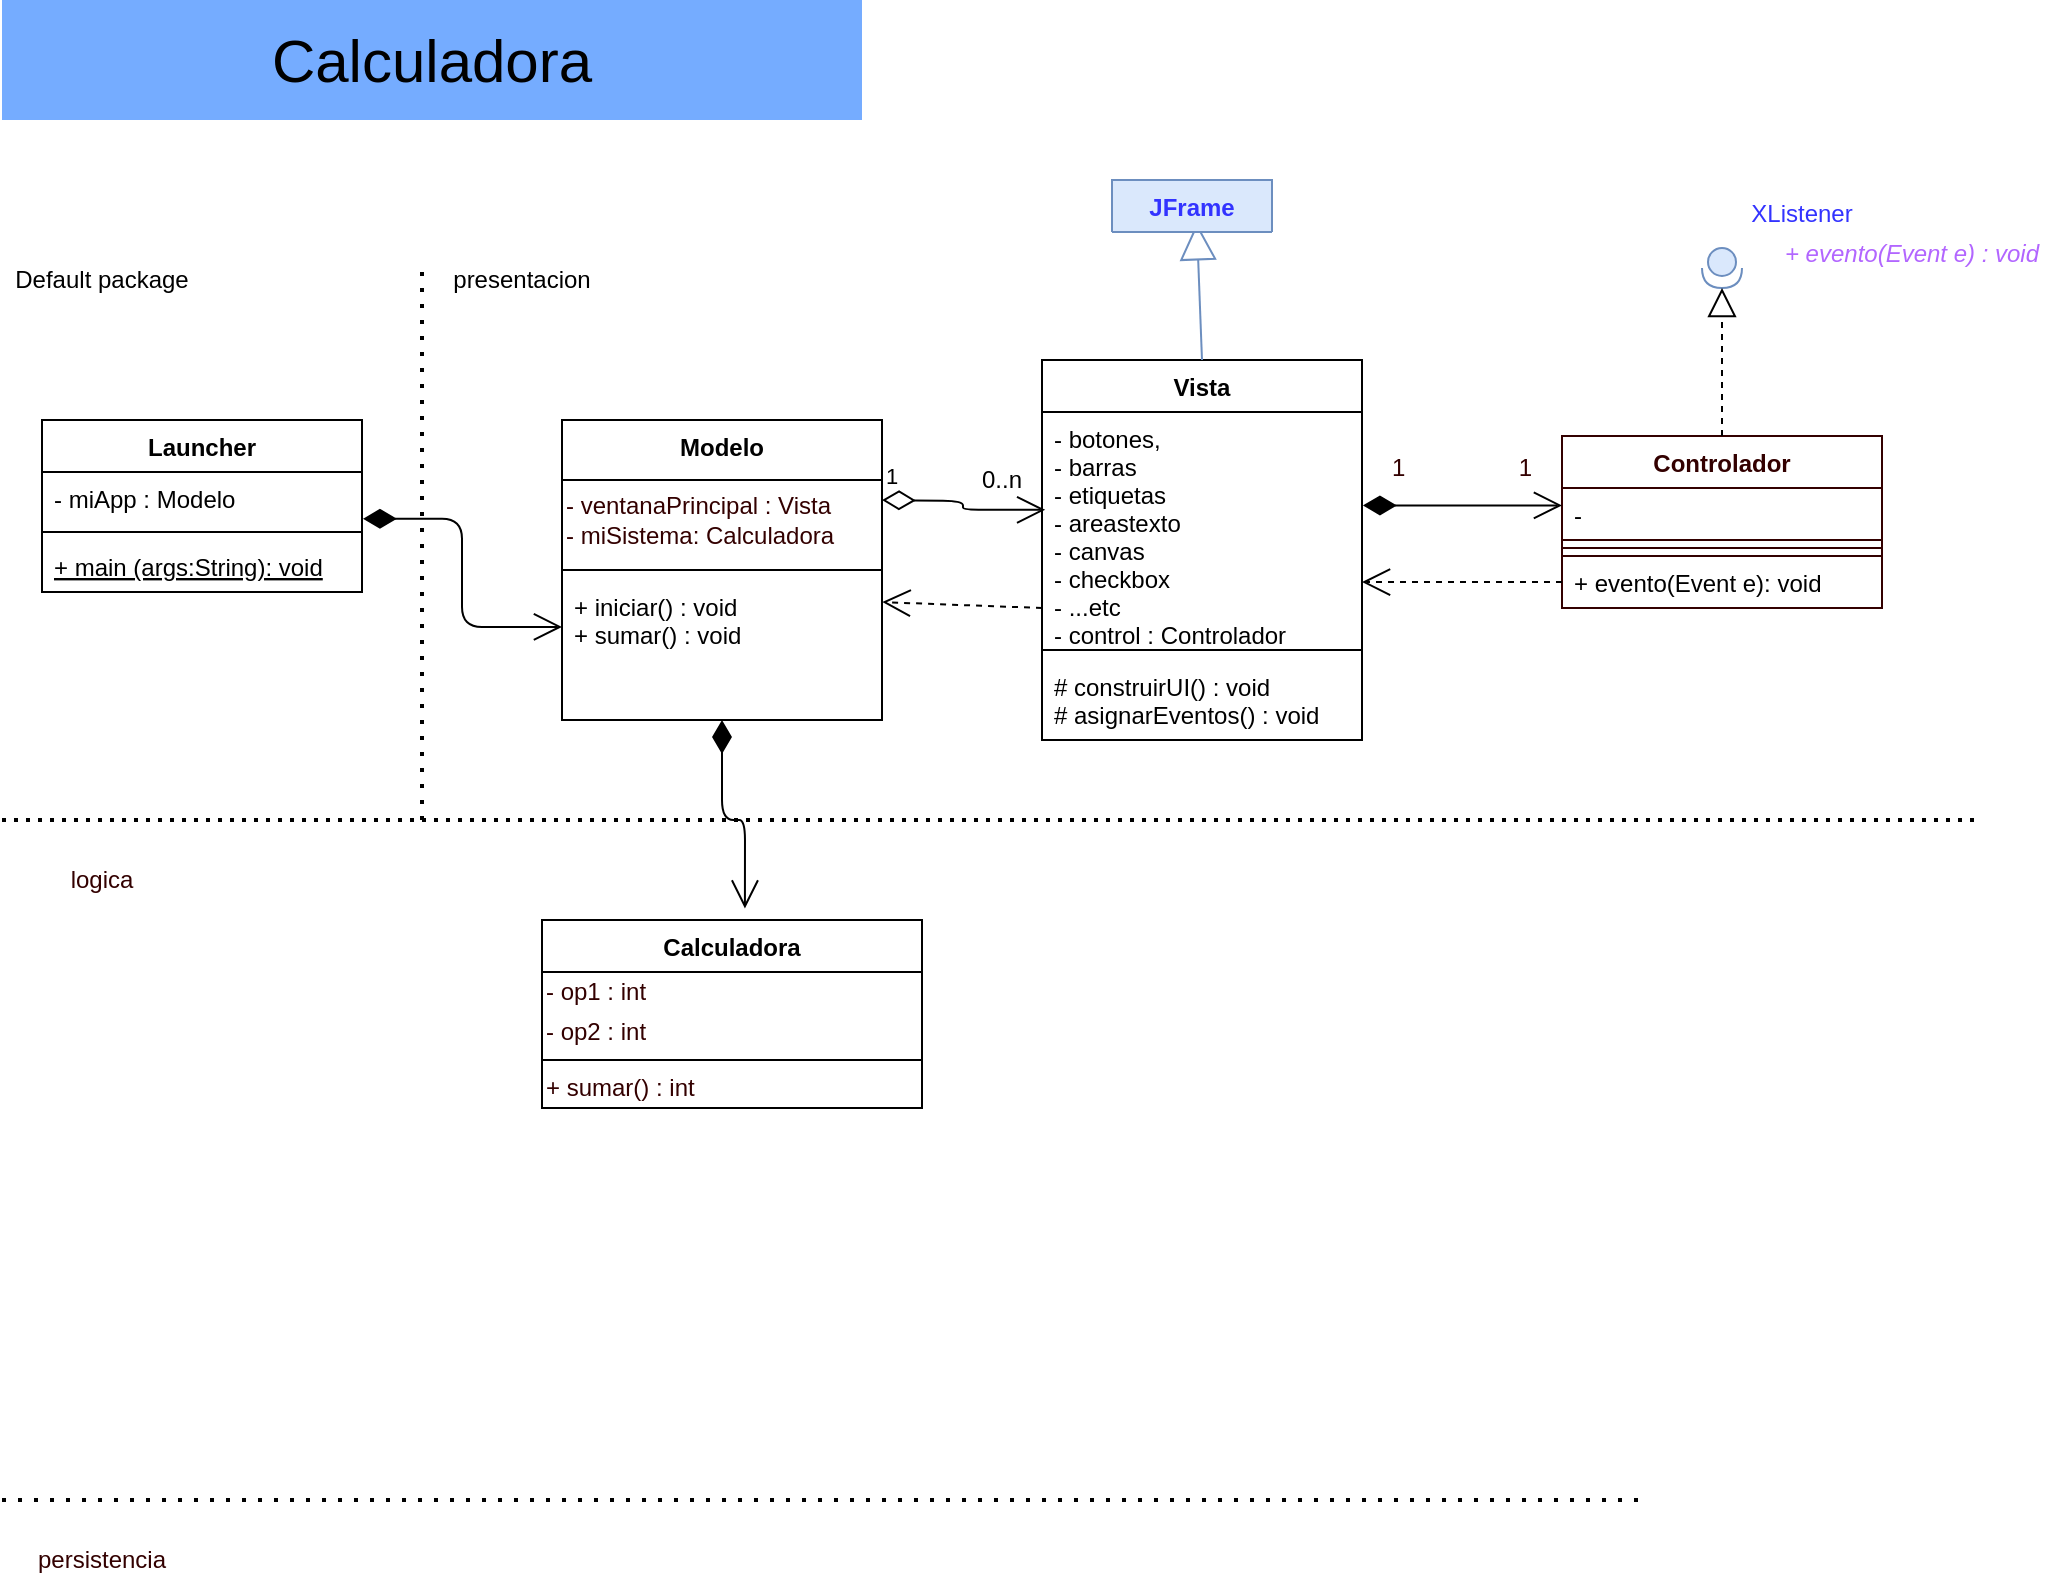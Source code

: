 <mxfile version="13.8.0" type="device" pages="3"><diagram id="44b1It-fce5Et9xR6rmc" name="clases"><mxGraphModel dx="1629" dy="2362" grid="1" gridSize="10" guides="1" tooltips="1" connect="1" arrows="1" fold="1" page="1" pageScale="1" pageWidth="827" pageHeight="1169" math="0" shadow="0"><root><mxCell id="0"/><mxCell id="1" parent="0"/><mxCell id="HxQqmqoPhVjvXDln1Xgy-1" value="" style="endArrow=none;dashed=1;html=1;dashPattern=1 2;strokeWidth=2;" parent="1" edge="1"><mxGeometry width="50" height="50" relative="1" as="geometry"><mxPoint y="280" as="sourcePoint"/><mxPoint x="990" y="280" as="targetPoint"/></mxGeometry></mxCell><mxCell id="HxQqmqoPhVjvXDln1Xgy-2" value="" style="endArrow=none;dashed=1;html=1;dashPattern=1 3;strokeWidth=2;" parent="1" edge="1"><mxGeometry width="50" height="50" relative="1" as="geometry"><mxPoint x="210" y="280" as="sourcePoint"/><mxPoint x="210" as="targetPoint"/></mxGeometry></mxCell><mxCell id="HxQqmqoPhVjvXDln1Xgy-3" value="" style="endArrow=none;dashed=1;html=1;dashPattern=1 3;strokeWidth=2;" parent="1" edge="1"><mxGeometry width="50" height="50" relative="1" as="geometry"><mxPoint y="620" as="sourcePoint"/><mxPoint x="820" y="620" as="targetPoint"/></mxGeometry></mxCell><mxCell id="HxQqmqoPhVjvXDln1Xgy-4" value="Default package" style="text;html=1;strokeColor=none;fillColor=none;align=center;verticalAlign=middle;whiteSpace=wrap;rounded=0;" parent="1" vertex="1"><mxGeometry width="100" height="20" as="geometry"/></mxCell><mxCell id="HxQqmqoPhVjvXDln1Xgy-5" value="Launcher" style="swimlane;fontStyle=1;align=center;verticalAlign=top;childLayout=stackLayout;horizontal=1;startSize=26;horizontalStack=0;resizeParent=1;resizeParentMax=0;resizeLast=0;collapsible=1;marginBottom=0;" parent="1" vertex="1"><mxGeometry x="20" y="80" width="160" height="86" as="geometry"/></mxCell><mxCell id="HxQqmqoPhVjvXDln1Xgy-6" value="- miApp : Modelo" style="text;strokeColor=none;fillColor=none;align=left;verticalAlign=top;spacingLeft=4;spacingRight=4;overflow=hidden;rotatable=0;points=[[0,0.5],[1,0.5]];portConstraint=eastwest;" parent="HxQqmqoPhVjvXDln1Xgy-5" vertex="1"><mxGeometry y="26" width="160" height="26" as="geometry"/></mxCell><mxCell id="HxQqmqoPhVjvXDln1Xgy-7" value="" style="line;strokeWidth=1;fillColor=none;align=left;verticalAlign=middle;spacingTop=-1;spacingLeft=3;spacingRight=3;rotatable=0;labelPosition=right;points=[];portConstraint=eastwest;" parent="HxQqmqoPhVjvXDln1Xgy-5" vertex="1"><mxGeometry y="52" width="160" height="8" as="geometry"/></mxCell><mxCell id="HxQqmqoPhVjvXDln1Xgy-8" value="+ main (args:String): void" style="text;strokeColor=none;fillColor=none;align=left;verticalAlign=top;spacingLeft=4;spacingRight=4;overflow=hidden;rotatable=0;points=[[0,0.5],[1,0.5]];portConstraint=eastwest;fontStyle=4" parent="HxQqmqoPhVjvXDln1Xgy-5" vertex="1"><mxGeometry y="60" width="160" height="26" as="geometry"/></mxCell><mxCell id="HxQqmqoPhVjvXDln1Xgy-9" value="presentacion" style="text;html=1;strokeColor=none;fillColor=none;align=center;verticalAlign=middle;whiteSpace=wrap;rounded=0;" parent="1" vertex="1"><mxGeometry x="240" width="40" height="20" as="geometry"/></mxCell><mxCell id="HxQqmqoPhVjvXDln1Xgy-10" value="Modelo" style="swimlane;fontStyle=1;align=center;verticalAlign=top;childLayout=stackLayout;horizontal=1;startSize=30;horizontalStack=0;resizeParent=1;resizeParentMax=0;resizeLast=0;collapsible=1;marginBottom=0;" parent="1" vertex="1"><mxGeometry x="280" y="80" width="160" height="150" as="geometry"><mxRectangle x="280" y="80" width="70" height="26" as="alternateBounds"/></mxGeometry></mxCell><mxCell id="HxQqmqoPhVjvXDln1Xgy-44" value="- ventanaPrincipal : Vista&lt;br&gt;- miSistema: Calculadora" style="text;html=1;strokeColor=none;fillColor=none;align=left;verticalAlign=middle;whiteSpace=wrap;rounded=0;fontColor=#330000;" parent="HxQqmqoPhVjvXDln1Xgy-10" vertex="1"><mxGeometry y="30" width="160" height="40" as="geometry"/></mxCell><mxCell id="HxQqmqoPhVjvXDln1Xgy-12" value="" style="line;strokeWidth=1;fillColor=none;align=left;verticalAlign=middle;spacingTop=-1;spacingLeft=3;spacingRight=3;rotatable=0;labelPosition=right;points=[];portConstraint=eastwest;" parent="HxQqmqoPhVjvXDln1Xgy-10" vertex="1"><mxGeometry y="70" width="160" height="10" as="geometry"/></mxCell><mxCell id="HxQqmqoPhVjvXDln1Xgy-13" value="+ iniciar() : void&#10;+ sumar() : void&#10;" style="text;strokeColor=none;fillColor=none;align=left;verticalAlign=top;spacingLeft=4;spacingRight=4;overflow=hidden;rotatable=0;points=[[0,0.5],[1,0.5]];portConstraint=eastwest;" parent="HxQqmqoPhVjvXDln1Xgy-10" vertex="1"><mxGeometry y="80" width="160" height="70" as="geometry"/></mxCell><mxCell id="HxQqmqoPhVjvXDln1Xgy-18" value="" style="endArrow=open;html=1;endSize=12;startArrow=diamondThin;startSize=14;startFill=1;edgeStyle=orthogonalEdgeStyle;align=left;verticalAlign=bottom;strokeWidth=1;exitX=1.003;exitY=0.901;exitDx=0;exitDy=0;exitPerimeter=0;entryX=0;entryY=0.335;entryDx=0;entryDy=0;entryPerimeter=0;" parent="1" source="HxQqmqoPhVjvXDln1Xgy-6" target="HxQqmqoPhVjvXDln1Xgy-13" edge="1"><mxGeometry x="-1" y="3" relative="1" as="geometry"><mxPoint x="190" y="130" as="sourcePoint"/><mxPoint x="330" y="120" as="targetPoint"/></mxGeometry></mxCell><mxCell id="HxQqmqoPhVjvXDln1Xgy-25" value="1" style="endArrow=open;html=1;endSize=12;startArrow=diamondThin;startSize=14;startFill=0;edgeStyle=orthogonalEdgeStyle;align=left;verticalAlign=bottom;strokeWidth=1;entryX=0.01;entryY=0.429;entryDx=0;entryDy=0;entryPerimeter=0;" parent="1" target="HxQqmqoPhVjvXDln1Xgy-20" edge="1"><mxGeometry x="-1" y="3" relative="1" as="geometry"><mxPoint x="440" y="120" as="sourcePoint"/><mxPoint x="600" y="120" as="targetPoint"/></mxGeometry></mxCell><mxCell id="HxQqmqoPhVjvXDln1Xgy-27" value="0..n" style="text;html=1;strokeColor=none;fillColor=none;align=center;verticalAlign=middle;whiteSpace=wrap;rounded=0;" parent="1" vertex="1"><mxGeometry x="480" y="100" width="40" height="20" as="geometry"/></mxCell><mxCell id="HxQqmqoPhVjvXDln1Xgy-19" value="Vista" style="swimlane;fontStyle=1;align=center;verticalAlign=top;childLayout=stackLayout;horizontal=1;startSize=26;horizontalStack=0;resizeParent=1;resizeParentMax=0;resizeLast=0;collapsible=1;marginBottom=0;" parent="1" vertex="1"><mxGeometry x="520" y="50" width="160" height="190" as="geometry"/></mxCell><mxCell id="HxQqmqoPhVjvXDln1Xgy-20" value="- botones, &#10;- barras&#10;- etiquetas&#10;- areastexto&#10;- canvas&#10;- checkbox&#10;- ...etc&#10;- control : Controlador" style="text;strokeColor=none;fillColor=none;align=left;verticalAlign=top;spacingLeft=4;spacingRight=4;overflow=hidden;rotatable=0;points=[[0,0.5],[1,0.5]];portConstraint=eastwest;" parent="HxQqmqoPhVjvXDln1Xgy-19" vertex="1"><mxGeometry y="26" width="160" height="114" as="geometry"/></mxCell><mxCell id="HxQqmqoPhVjvXDln1Xgy-21" value="" style="line;strokeWidth=1;fillColor=none;align=left;verticalAlign=middle;spacingTop=-1;spacingLeft=3;spacingRight=3;rotatable=0;labelPosition=right;points=[];portConstraint=eastwest;" parent="HxQqmqoPhVjvXDln1Xgy-19" vertex="1"><mxGeometry y="140" width="160" height="10" as="geometry"/></mxCell><mxCell id="HxQqmqoPhVjvXDln1Xgy-22" value="# construirUI() : void&#10;# asignarEventos() : void" style="text;strokeColor=none;fillColor=none;align=left;verticalAlign=top;spacingLeft=4;spacingRight=4;overflow=hidden;rotatable=0;points=[[0,0.5],[1,0.5]];portConstraint=eastwest;" parent="HxQqmqoPhVjvXDln1Xgy-19" vertex="1"><mxGeometry y="150" width="160" height="40" as="geometry"/></mxCell><mxCell id="HxQqmqoPhVjvXDln1Xgy-28" value="" style="endArrow=block;endSize=16;endFill=0;html=1;strokeWidth=1;exitX=0.5;exitY=0;exitDx=0;exitDy=0;entryX=0.53;entryY=0.832;entryDx=0;entryDy=0;entryPerimeter=0;fillColor=#dae8fc;strokeColor=#6c8ebf;" parent="1" source="HxQqmqoPhVjvXDln1Xgy-19" target="HxQqmqoPhVjvXDln1Xgy-31" edge="1"><mxGeometry width="160" relative="1" as="geometry"><mxPoint x="630" y="-40" as="sourcePoint"/><mxPoint x="790" y="-40" as="targetPoint"/></mxGeometry></mxCell><mxCell id="HxQqmqoPhVjvXDln1Xgy-29" value="JFrame" style="swimlane;fontStyle=1;align=center;verticalAlign=top;childLayout=stackLayout;horizontal=1;startSize=26;horizontalStack=0;resizeParent=1;resizeParentMax=0;resizeLast=0;collapsible=1;marginBottom=0;fillColor=#dae8fc;strokeColor=#6c8ebf;fontColor=#3333FF;" parent="1" vertex="1" collapsed="1"><mxGeometry x="555" y="-40" width="80" height="26" as="geometry"><mxRectangle x="555" y="-40" width="90" height="34" as="alternateBounds"/></mxGeometry></mxCell><mxCell id="HxQqmqoPhVjvXDln1Xgy-31" value="" style="line;strokeWidth=1;fillColor=#dae8fc;align=left;verticalAlign=middle;spacingTop=-1;spacingLeft=3;spacingRight=3;rotatable=0;labelPosition=right;points=[];portConstraint=eastwest;strokeColor=#66B2FF;" parent="HxQqmqoPhVjvXDln1Xgy-29" vertex="1"><mxGeometry y="26" width="80" height="8" as="geometry"/></mxCell><mxCell id="HxQqmqoPhVjvXDln1Xgy-33" value="Controlador" style="swimlane;fontStyle=1;align=center;verticalAlign=top;childLayout=stackLayout;horizontal=1;startSize=26;horizontalStack=0;resizeParent=1;resizeParentMax=0;resizeLast=0;collapsible=1;marginBottom=0;fontColor=#330000;strokeColor=#330000;" parent="1" vertex="1"><mxGeometry x="780" y="88" width="160" height="86" as="geometry"/></mxCell><mxCell id="HxQqmqoPhVjvXDln1Xgy-34" value="- " style="text;fillColor=none;align=left;verticalAlign=top;spacingLeft=4;spacingRight=4;overflow=hidden;rotatable=0;points=[[0,0.5],[1,0.5]];portConstraint=eastwest;strokeColor=#330000;" parent="HxQqmqoPhVjvXDln1Xgy-33" vertex="1"><mxGeometry y="26" width="160" height="26" as="geometry"/></mxCell><mxCell id="HxQqmqoPhVjvXDln1Xgy-35" value="" style="line;strokeWidth=1;fillColor=none;align=left;verticalAlign=middle;spacingTop=-1;spacingLeft=3;spacingRight=3;rotatable=0;labelPosition=right;points=[];portConstraint=eastwest;strokeColor=#330000;" parent="HxQqmqoPhVjvXDln1Xgy-33" vertex="1"><mxGeometry y="52" width="160" height="8" as="geometry"/></mxCell><mxCell id="HxQqmqoPhVjvXDln1Xgy-36" value="+ evento(Event e): void" style="text;fillColor=none;align=left;verticalAlign=top;spacingLeft=4;spacingRight=4;overflow=hidden;rotatable=0;points=[[0,0.5],[1,0.5]];portConstraint=eastwest;strokeColor=#330000;" parent="HxQqmqoPhVjvXDln1Xgy-33" vertex="1"><mxGeometry y="60" width="160" height="26" as="geometry"/></mxCell><mxCell id="HxQqmqoPhVjvXDln1Xgy-37" value="" style="endArrow=open;html=1;endSize=12;startArrow=diamondThin;startSize=14;startFill=1;edgeStyle=orthogonalEdgeStyle;align=left;verticalAlign=bottom;strokeWidth=1;exitX=1.003;exitY=0.901;exitDx=0;exitDy=0;exitPerimeter=0;entryX=0;entryY=0.335;entryDx=0;entryDy=0;entryPerimeter=0;" parent="1" edge="1"><mxGeometry x="-1" y="3" relative="1" as="geometry"><mxPoint x="680.48" y="122.716" as="sourcePoint"/><mxPoint x="780" y="122.7" as="targetPoint"/></mxGeometry></mxCell><mxCell id="HxQqmqoPhVjvXDln1Xgy-38" value="1&amp;nbsp; &amp;nbsp; &amp;nbsp; &amp;nbsp; &amp;nbsp; &amp;nbsp; &amp;nbsp; &amp;nbsp; &amp;nbsp;1" style="text;html=1;strokeColor=none;fillColor=none;align=center;verticalAlign=middle;whiteSpace=wrap;rounded=0;fontColor=#330000;" parent="1" vertex="1"><mxGeometry x="690" y="94" width="80" height="20" as="geometry"/></mxCell><mxCell id="HxQqmqoPhVjvXDln1Xgy-39" value="" style="shape=providedRequiredInterface;html=1;verticalLabelPosition=bottom;strokeColor=#6c8ebf;rotation=90;fillColor=#dae8fc;" parent="1" vertex="1"><mxGeometry x="850" y="-6" width="20" height="20" as="geometry"/></mxCell><mxCell id="HxQqmqoPhVjvXDln1Xgy-40" value="" style="endArrow=block;dashed=1;endFill=0;endSize=12;html=1;strokeWidth=1;fontColor=#330000;exitX=0.5;exitY=0;exitDx=0;exitDy=0;entryX=1;entryY=0.5;entryDx=0;entryDy=0;entryPerimeter=0;" parent="1" source="HxQqmqoPhVjvXDln1Xgy-33" target="HxQqmqoPhVjvXDln1Xgy-39" edge="1"><mxGeometry width="160" relative="1" as="geometry"><mxPoint x="900" y="30" as="sourcePoint"/><mxPoint x="1060" y="30" as="targetPoint"/></mxGeometry></mxCell><mxCell id="HxQqmqoPhVjvXDln1Xgy-41" value="&lt;font color=&quot;#3333ff&quot;&gt;XListener&lt;/font&gt;" style="text;html=1;align=center;verticalAlign=middle;whiteSpace=wrap;rounded=0;" parent="1" vertex="1"><mxGeometry x="870" y="-33" width="60" height="20" as="geometry"/></mxCell><mxCell id="HxQqmqoPhVjvXDln1Xgy-43" value="&lt;font color=&quot;#b266ff&quot;&gt;&lt;i&gt;+ evento(Event e) : void&lt;/i&gt;&lt;/font&gt;" style="text;html=1;strokeColor=none;fillColor=none;align=center;verticalAlign=middle;whiteSpace=wrap;rounded=0;fontColor=#330000;" parent="1" vertex="1"><mxGeometry x="880" y="-13" width="150" height="20" as="geometry"/></mxCell><mxCell id="HxQqmqoPhVjvXDln1Xgy-48" value="" style="endArrow=open;html=1;endSize=12;startArrow=diamondThin;startSize=14;startFill=1;edgeStyle=orthogonalEdgeStyle;align=left;verticalAlign=bottom;strokeWidth=1;fontColor=#330000;entryX=0.534;entryY=-0.061;entryDx=0;entryDy=0;entryPerimeter=0;exitX=0.5;exitY=1;exitDx=0;exitDy=0;exitPerimeter=0;" parent="1" source="HxQqmqoPhVjvXDln1Xgy-13" target="HxQqmqoPhVjvXDln1Xgy-14" edge="1"><mxGeometry x="-1" y="3" relative="1" as="geometry"><mxPoint x="340" y="250" as="sourcePoint"/><mxPoint x="494" y="280" as="targetPoint"/></mxGeometry></mxCell><mxCell id="HxQqmqoPhVjvXDln1Xgy-14" value="Calculadora" style="swimlane;fontStyle=1;align=center;verticalAlign=top;childLayout=stackLayout;horizontal=1;startSize=26;horizontalStack=0;resizeParent=1;resizeParentMax=0;resizeLast=0;collapsible=1;marginBottom=0;" parent="1" vertex="1"><mxGeometry x="270" y="330" width="190" height="94" as="geometry"/></mxCell><mxCell id="HxQqmqoPhVjvXDln1Xgy-50" value="- op1 : int" style="text;html=1;strokeColor=none;fillColor=none;align=left;verticalAlign=middle;whiteSpace=wrap;rounded=0;fontColor=#330000;" parent="HxQqmqoPhVjvXDln1Xgy-14" vertex="1"><mxGeometry y="26" width="190" height="20" as="geometry"/></mxCell><mxCell id="iU6L7eAWPCx-hq1reYYW-2" value="- op2 : int" style="text;html=1;strokeColor=none;fillColor=none;align=left;verticalAlign=middle;whiteSpace=wrap;rounded=0;fontColor=#330000;" vertex="1" parent="HxQqmqoPhVjvXDln1Xgy-14"><mxGeometry y="46" width="190" height="20" as="geometry"/></mxCell><mxCell id="HxQqmqoPhVjvXDln1Xgy-16" value="" style="line;strokeWidth=1;fillColor=none;align=left;verticalAlign=middle;spacingTop=-1;spacingLeft=3;spacingRight=3;rotatable=0;labelPosition=right;points=[];portConstraint=eastwest;" parent="HxQqmqoPhVjvXDln1Xgy-14" vertex="1"><mxGeometry y="66" width="190" height="8" as="geometry"/></mxCell><mxCell id="HxQqmqoPhVjvXDln1Xgy-49" value="+ sumar() : int" style="text;html=1;strokeColor=none;fillColor=none;align=left;verticalAlign=middle;whiteSpace=wrap;rounded=0;fontColor=#330000;" parent="HxQqmqoPhVjvXDln1Xgy-14" vertex="1"><mxGeometry y="74" width="190" height="20" as="geometry"/></mxCell><mxCell id="HxQqmqoPhVjvXDln1Xgy-51" value="logica" style="text;html=1;strokeColor=none;fillColor=none;align=center;verticalAlign=middle;whiteSpace=wrap;rounded=0;fontColor=#330000;" parent="1" vertex="1"><mxGeometry x="30" y="300" width="40" height="20" as="geometry"/></mxCell><mxCell id="HxQqmqoPhVjvXDln1Xgy-52" value="" style="endArrow=open;endSize=12;dashed=1;html=1;strokeWidth=1;fontColor=#330000;exitX=0;exitY=0.5;exitDx=0;exitDy=0;entryX=1;entryY=0.746;entryDx=0;entryDy=0;entryPerimeter=0;" parent="1" source="HxQqmqoPhVjvXDln1Xgy-36" target="HxQqmqoPhVjvXDln1Xgy-20" edge="1"><mxGeometry width="160" relative="1" as="geometry"><mxPoint x="760" y="220" as="sourcePoint"/><mxPoint x="720" y="220" as="targetPoint"/></mxGeometry></mxCell><mxCell id="HxQqmqoPhVjvXDln1Xgy-53" value="" style="endArrow=open;endSize=12;dashed=1;html=1;strokeWidth=1;fontColor=#330000;exitX=0;exitY=0.5;exitDx=0;exitDy=0;entryX=1.001;entryY=0.158;entryDx=0;entryDy=0;entryPerimeter=0;" parent="1" target="HxQqmqoPhVjvXDln1Xgy-13" edge="1"><mxGeometry width="160" relative="1" as="geometry"><mxPoint x="520" y="174" as="sourcePoint"/><mxPoint x="420" y="174.044" as="targetPoint"/></mxGeometry></mxCell><mxCell id="iU6L7eAWPCx-hq1reYYW-1" value="persistencia" style="text;html=1;strokeColor=none;fillColor=none;align=center;verticalAlign=middle;whiteSpace=wrap;rounded=0;fontColor=#330000;" vertex="1" parent="1"><mxGeometry x="30" y="640" width="40" height="20" as="geometry"/></mxCell><mxCell id="iU6L7eAWPCx-hq1reYYW-3" value="&lt;font style=&quot;font-size: 30px&quot;&gt;Calculadora&lt;/font&gt;" style="text;html=1;strokeColor=none;align=center;verticalAlign=middle;whiteSpace=wrap;rounded=0;fillColor=#75ACFF;" vertex="1" parent="1"><mxGeometry y="-130" width="430" height="60" as="geometry"/></mxCell></root></mxGraphModel></diagram><diagram id="pXI7tjAk0clslBt129g1" name="secuencia"><mxGraphModel dx="802" dy="1193" grid="1" gridSize="10" guides="1" tooltips="1" connect="1" arrows="1" fold="1" page="1" pageScale="1" pageWidth="827" pageHeight="1169" math="0" shadow="0"><root><mxCell id="w7z58RVtzKtT01Btiu_g-0"/><mxCell id="w7z58RVtzKtT01Btiu_g-1" parent="w7z58RVtzKtT01Btiu_g-0"/><object label="" id="uThn3FCh6zhhkctWPR8o-0"><mxCell style="shape=umlLifeline;participant=umlActor;perimeter=lifelinePerimeter;whiteSpace=wrap;html=1;container=1;collapsible=0;recursiveResize=0;verticalAlign=top;spacingTop=36;outlineConnect=0;fillColor=#75ACFF;" vertex="1" parent="w7z58RVtzKtT01Btiu_g-1"><mxGeometry x="40" y="270" width="20" height="810" as="geometry"/></mxCell></object><mxCell id="uThn3FCh6zhhkctWPR8o-1" value="Launcher" style="shape=umlLifeline;perimeter=lifelinePerimeter;whiteSpace=wrap;html=1;container=1;collapsible=0;recursiveResize=0;outlineConnect=0;" vertex="1" parent="w7z58RVtzKtT01Btiu_g-1"><mxGeometry x="120" y="270" width="100" height="810" as="geometry"/></mxCell><mxCell id="uThn3FCh6zhhkctWPR8o-2" value="" style="html=1;points=[];perimeter=orthogonalPerimeter;fillColor=#75ACFF;" vertex="1" parent="uThn3FCh6zhhkctWPR8o-1"><mxGeometry x="45" y="80" width="10" height="80" as="geometry"/></mxCell><mxCell id="uThn3FCh6zhhkctWPR8o-5" value="crea" style="html=1;verticalAlign=bottom;endArrow=block;" edge="1" parent="uThn3FCh6zhhkctWPR8o-1"><mxGeometry width="80" relative="1" as="geometry"><mxPoint x="60" y="110" as="sourcePoint"/><mxPoint x="140" y="110" as="targetPoint"/></mxGeometry></mxCell><mxCell id="uThn3FCh6zhhkctWPR8o-4" value="inicia" style="html=1;verticalAlign=bottom;endArrow=block;entryX=-0.033;entryY=0.017;entryDx=0;entryDy=0;entryPerimeter=0;" edge="1" parent="w7z58RVtzKtT01Btiu_g-1" source="uThn3FCh6zhhkctWPR8o-0" target="uThn3FCh6zhhkctWPR8o-2"><mxGeometry width="80" relative="1" as="geometry"><mxPoint x="50" y="380" as="sourcePoint"/><mxPoint x="130" y="380" as="targetPoint"/><Array as="points"><mxPoint x="100" y="351"/></Array></mxGeometry></mxCell><mxCell id="uThn3FCh6zhhkctWPR8o-6" value="Modelo : miApp" style="shape=umlLifeline;perimeter=lifelinePerimeter;whiteSpace=wrap;html=1;container=1;collapsible=0;recursiveResize=0;outlineConnect=0;" vertex="1" parent="w7z58RVtzKtT01Btiu_g-1"><mxGeometry x="260" y="360" width="100" height="710" as="geometry"/></mxCell><mxCell id="uThn3FCh6zhhkctWPR8o-7" value="" style="html=1;points=[];perimeter=orthogonalPerimeter;fillColor=#75ACFF;" vertex="1" parent="uThn3FCh6zhhkctWPR8o-6"><mxGeometry x="45" y="60" width="10" height="230" as="geometry"/></mxCell><mxCell id="uThn3FCh6zhhkctWPR8o-11" value="" style="html=1;points=[];perimeter=orthogonalPerimeter;fillColor=#75ACFF;" vertex="1" parent="uThn3FCh6zhhkctWPR8o-6"><mxGeometry x="50" y="110" width="10" height="40" as="geometry"/></mxCell><mxCell id="uThn3FCh6zhhkctWPR8o-12" value="getVentanaInicial()" style="edgeStyle=orthogonalEdgeStyle;html=1;align=left;spacingLeft=2;endArrow=block;rounded=0;entryX=1;entryY=0;" edge="1" target="uThn3FCh6zhhkctWPR8o-11" parent="uThn3FCh6zhhkctWPR8o-6"><mxGeometry relative="1" as="geometry"><mxPoint x="50" y="100" as="sourcePoint"/><Array as="points"><mxPoint x="75" y="100"/></Array></mxGeometry></mxCell><mxCell id="5eBkmdmrImeJkm3RdbV6-3" value="" style="html=1;points=[];perimeter=orthogonalPerimeter;fillColor=#fff2cc;strokeColor=#d6b656;" vertex="1" parent="uThn3FCh6zhhkctWPR8o-6"><mxGeometry x="45" y="380" width="10" height="300" as="geometry"/></mxCell><mxCell id="uThn3FCh6zhhkctWPR8o-8" value="iniciar()" style="html=1;verticalAlign=bottom;startArrow=none;endArrow=block;startSize=8;exitX=1.167;exitY=0.892;exitDx=0;exitDy=0;exitPerimeter=0;startFill=0;" edge="1" target="uThn3FCh6zhhkctWPR8o-7" parent="w7z58RVtzKtT01Btiu_g-1" source="uThn3FCh6zhhkctWPR8o-2"><mxGeometry relative="1" as="geometry"><mxPoint x="245" y="430" as="sourcePoint"/></mxGeometry></mxCell><mxCell id="uThn3FCh6zhhkctWPR8o-10" value="VistaPrincipal : ventanaInicial" style="shape=umlLifeline;perimeter=lifelinePerimeter;whiteSpace=wrap;html=1;container=1;collapsible=0;recursiveResize=0;outlineConnect=0;" vertex="1" parent="w7z58RVtzKtT01Btiu_g-1"><mxGeometry x="414" y="360" width="100" height="720" as="geometry"/></mxCell><mxCell id="uThn3FCh6zhhkctWPR8o-15" value="" style="html=1;points=[];perimeter=orthogonalPerimeter;fillColor=#75ACFF;" vertex="1" parent="uThn3FCh6zhhkctWPR8o-10"><mxGeometry x="45" y="125" width="10" height="35" as="geometry"/></mxCell><mxCell id="uThn3FCh6zhhkctWPR8o-18" value="" style="html=1;points=[];perimeter=orthogonalPerimeter;fillColor=#75ACFF;" vertex="1" parent="uThn3FCh6zhhkctWPR8o-10"><mxGeometry x="45" y="200" width="10" height="20" as="geometry"/></mxCell><mxCell id="uThn3FCh6zhhkctWPR8o-20" value="" style="html=1;points=[];perimeter=orthogonalPerimeter;fillColor=#75ACFF;" vertex="1" parent="uThn3FCh6zhhkctWPR8o-10"><mxGeometry x="45" y="250" width="10" height="30" as="geometry"/></mxCell><mxCell id="uThn3FCh6zhhkctWPR8o-16" value="initComponents()" style="html=1;verticalAlign=bottom;startArrow=none;endArrow=block;startSize=8;startFill=0;" edge="1" target="uThn3FCh6zhhkctWPR8o-15" parent="w7z58RVtzKtT01Btiu_g-1" source="uThn3FCh6zhhkctWPR8o-11"><mxGeometry relative="1" as="geometry"><mxPoint x="399" y="485" as="sourcePoint"/></mxGeometry></mxCell><mxCell id="uThn3FCh6zhhkctWPR8o-19" value="setSize()" style="html=1;verticalAlign=bottom;startArrow=none;endArrow=block;startSize=8;startFill=0;entryX=0.033;entryY=0.167;entryDx=0;entryDy=0;entryPerimeter=0;" edge="1" target="uThn3FCh6zhhkctWPR8o-18" parent="w7z58RVtzKtT01Btiu_g-1"><mxGeometry relative="1" as="geometry"><mxPoint x="320" y="563" as="sourcePoint"/></mxGeometry></mxCell><mxCell id="uThn3FCh6zhhkctWPR8o-21" value="mostrar" style="html=1;verticalAlign=bottom;startArrow=none;endArrow=block;startSize=8;startFill=0;" edge="1" target="uThn3FCh6zhhkctWPR8o-20" parent="w7z58RVtzKtT01Btiu_g-1"><mxGeometry relative="1" as="geometry"><mxPoint x="320" y="610" as="sourcePoint"/></mxGeometry></mxCell><mxCell id="LkQfDFbmoE0dyOkFFTDj-0" value="Controlador : control" style="shape=umlLifeline;perimeter=lifelinePerimeter;whiteSpace=wrap;html=1;container=1;collapsible=0;recursiveResize=0;outlineConnect=0;fillColor=none;" vertex="1" parent="w7z58RVtzKtT01Btiu_g-1"><mxGeometry x="570" y="480" width="100" height="600" as="geometry"/></mxCell><mxCell id="5eBkmdmrImeJkm3RdbV6-0" value="" style="html=1;points=[];perimeter=orthogonalPerimeter;fillColor=#dae8fc;strokeColor=#6c8ebf;" vertex="1" parent="LkQfDFbmoE0dyOkFFTDj-0"><mxGeometry x="45" y="220" width="10" height="40" as="geometry"/></mxCell><mxCell id="5eBkmdmrImeJkm3RdbV6-1" value="Caso de uso &quot;hacer suma&quot; :&amp;nbsp; click en botón sumar" style="html=1;verticalAlign=bottom;endArrow=block;entryX=0;entryY=0;strokeColor=#000000;" edge="1" target="5eBkmdmrImeJkm3RdbV6-0" parent="w7z58RVtzKtT01Btiu_g-1" source="uThn3FCh6zhhkctWPR8o-0"><mxGeometry x="-0.538" relative="1" as="geometry"><mxPoint x="545" y="780" as="sourcePoint"/><mxPoint x="1" as="offset"/></mxGeometry></mxCell><mxCell id="5eBkmdmrImeJkm3RdbV6-4" value="sumar()" style="html=1;verticalAlign=bottom;startArrow=none;endArrow=block;startSize=8;strokeColor=#000000;startFill=0;" edge="1" target="5eBkmdmrImeJkm3RdbV6-3" parent="w7z58RVtzKtT01Btiu_g-1" source="5eBkmdmrImeJkm3RdbV6-0"><mxGeometry relative="1" as="geometry"><mxPoint x="245" y="740" as="sourcePoint"/></mxGeometry></mxCell><mxCell id="jTp0xflrkD6yDOFO1HHY-2" value="" style="html=1;points=[];perimeter=orthogonalPerimeter;fillColor=#dae8fc;strokeColor=#6c8ebf;" vertex="1" parent="w7z58RVtzKtT01Btiu_g-1"><mxGeometry x="460" y="780" width="10" height="40" as="geometry"/></mxCell><mxCell id="jTp0xflrkD6yDOFO1HHY-3" value="obtener valores" style="html=1;verticalAlign=bottom;endArrow=block;entryX=0;entryY=0;strokeColor=#000000;" edge="1" target="jTp0xflrkD6yDOFO1HHY-2" parent="w7z58RVtzKtT01Btiu_g-1"><mxGeometry relative="1" as="geometry"><mxPoint x="320" y="780" as="sourcePoint"/></mxGeometry></mxCell><mxCell id="jTp0xflrkD6yDOFO1HHY-4" value="return" style="html=1;verticalAlign=bottom;endArrow=open;dashed=1;endSize=8;exitX=0;exitY=0.95;strokeColor=#000000;" edge="1" source="jTp0xflrkD6yDOFO1HHY-2" parent="w7z58RVtzKtT01Btiu_g-1"><mxGeometry relative="1" as="geometry"><mxPoint x="320" y="818" as="targetPoint"/></mxGeometry></mxCell><mxCell id="jTp0xflrkD6yDOFO1HHY-5" value="Calculadora : miSistema" style="shape=umlLifeline;perimeter=lifelinePerimeter;whiteSpace=wrap;html=1;container=1;collapsible=0;recursiveResize=0;outlineConnect=0;fillColor=none;" vertex="1" parent="w7z58RVtzKtT01Btiu_g-1"><mxGeometry x="720" y="360" width="100" height="720" as="geometry"/></mxCell><mxCell id="jTp0xflrkD6yDOFO1HHY-6" value="" style="html=1;points=[];perimeter=orthogonalPerimeter;fillColor=#dae8fc;strokeColor=#6c8ebf;" vertex="1" parent="jTp0xflrkD6yDOFO1HHY-5"><mxGeometry x="45" y="490" width="10" height="30" as="geometry"/></mxCell><mxCell id="jTp0xflrkD6yDOFO1HHY-8" value="" style="html=1;points=[];perimeter=orthogonalPerimeter;fillColor=#dae8fc;strokeColor=#6c8ebf;" vertex="1" parent="jTp0xflrkD6yDOFO1HHY-5"><mxGeometry x="45" y="540" width="10" height="30" as="geometry"/></mxCell><mxCell id="jTp0xflrkD6yDOFO1HHY-9" value="setOp2(n2)" style="html=1;verticalAlign=bottom;startArrow=none;endArrow=block;startSize=8;strokeColor=#000000;startFill=0;" edge="1" parent="jTp0xflrkD6yDOFO1HHY-5" target="jTp0xflrkD6yDOFO1HHY-8"><mxGeometry relative="1" as="geometry"><mxPoint x="-400" y="540" as="sourcePoint"/></mxGeometry></mxCell><mxCell id="jTp0xflrkD6yDOFO1HHY-12" value="" style="html=1;points=[];perimeter=orthogonalPerimeter;fillColor=none;" vertex="1" parent="jTp0xflrkD6yDOFO1HHY-5"><mxGeometry x="45" y="600" width="10" height="30" as="geometry"/></mxCell><mxCell id="jTp0xflrkD6yDOFO1HHY-7" value="setOp1(n1)" style="html=1;verticalAlign=bottom;startArrow=none;endArrow=block;startSize=8;strokeColor=#000000;startFill=0;" edge="1" target="jTp0xflrkD6yDOFO1HHY-6" parent="w7z58RVtzKtT01Btiu_g-1"><mxGeometry relative="1" as="geometry"><mxPoint x="320" y="850" as="sourcePoint"/></mxGeometry></mxCell><mxCell id="jTp0xflrkD6yDOFO1HHY-13" value="sumar()" style="html=1;verticalAlign=bottom;endArrow=block;entryX=0;entryY=0;strokeColor=#000000;" edge="1" target="jTp0xflrkD6yDOFO1HHY-12" parent="w7z58RVtzKtT01Btiu_g-1"><mxGeometry relative="1" as="geometry"><mxPoint x="320" y="960" as="sourcePoint"/></mxGeometry></mxCell><mxCell id="jTp0xflrkD6yDOFO1HHY-14" value="return" style="html=1;verticalAlign=bottom;endArrow=open;dashed=1;endSize=8;exitX=0;exitY=0.95;strokeColor=#000000;" edge="1" source="jTp0xflrkD6yDOFO1HHY-12" parent="w7z58RVtzKtT01Btiu_g-1"><mxGeometry relative="1" as="geometry"><mxPoint x="320" y="989" as="targetPoint"/></mxGeometry></mxCell><mxCell id="jTp0xflrkD6yDOFO1HHY-17" value="" style="html=1;points=[];perimeter=orthogonalPerimeter;fillColor=#75ACFF;" vertex="1" parent="w7z58RVtzKtT01Btiu_g-1"><mxGeometry x="460" y="1020" width="10" height="20" as="geometry"/></mxCell><mxCell id="jTp0xflrkD6yDOFO1HHY-18" value="mostrar resultado" style="html=1;verticalAlign=bottom;startArrow=none;endArrow=block;startSize=8;startFill=0;entryX=0.033;entryY=0.167;entryDx=0;entryDy=0;entryPerimeter=0;" edge="1" parent="w7z58RVtzKtT01Btiu_g-1" target="jTp0xflrkD6yDOFO1HHY-17"><mxGeometry relative="1" as="geometry"><mxPoint x="321" y="1023" as="sourcePoint"/></mxGeometry></mxCell></root></mxGraphModel></diagram><diagram id="c8WDvtVdXG53yXSLX_yH" name="caso de uso"><mxGraphModel dx="802" dy="1193" grid="1" gridSize="10" guides="1" tooltips="1" connect="1" arrows="1" fold="1" page="1" pageScale="1" pageWidth="827" pageHeight="1169" math="0" shadow="0"><root><mxCell id="WrhOmuU6JzlXfeoSf2Ci-0"/><mxCell id="WrhOmuU6JzlXfeoSf2Ci-1" parent="WrhOmuU6JzlXfeoSf2Ci-0"/><mxCell id="WrhOmuU6JzlXfeoSf2Ci-2" value="usuario" style="shape=umlActor;verticalLabelPosition=bottom;verticalAlign=top;html=1;fillColor=#75ACFF;" vertex="1" parent="WrhOmuU6JzlXfeoSf2Ci-1"><mxGeometry x="140" y="400" width="30" height="60" as="geometry"/></mxCell><mxCell id="WrhOmuU6JzlXfeoSf2Ci-3" value="hacer una suma" style="ellipse;whiteSpace=wrap;html=1;fillColor=#75ACFF;" vertex="1" parent="WrhOmuU6JzlXfeoSf2Ci-1"><mxGeometry x="330" y="410" width="140" height="70" as="geometry"/></mxCell><mxCell id="WrhOmuU6JzlXfeoSf2Ci-4" value="" style="endArrow=none;endFill=0;endSize=12;html=1;" edge="1" parent="WrhOmuU6JzlXfeoSf2Ci-1"><mxGeometry width="160" relative="1" as="geometry"><mxPoint x="170" y="440" as="sourcePoint"/><mxPoint x="330" y="440" as="targetPoint"/></mxGeometry></mxCell><mxCell id="WrhOmuU6JzlXfeoSf2Ci-5" value="" style="html=1;fillColor=none;" vertex="1" parent="WrhOmuU6JzlXfeoSf2Ci-1"><mxGeometry x="285" y="340" width="230" height="210" as="geometry"/></mxCell><mxCell id="WrhOmuU6JzlXfeoSf2Ci-6" value="calculadora" style="text;html=1;strokeColor=none;fillColor=none;align=center;verticalAlign=middle;whiteSpace=wrap;rounded=0;" vertex="1" parent="WrhOmuU6JzlXfeoSf2Ci-1"><mxGeometry x="310" y="350" width="40" height="20" as="geometry"/></mxCell></root></mxGraphModel></diagram></mxfile>